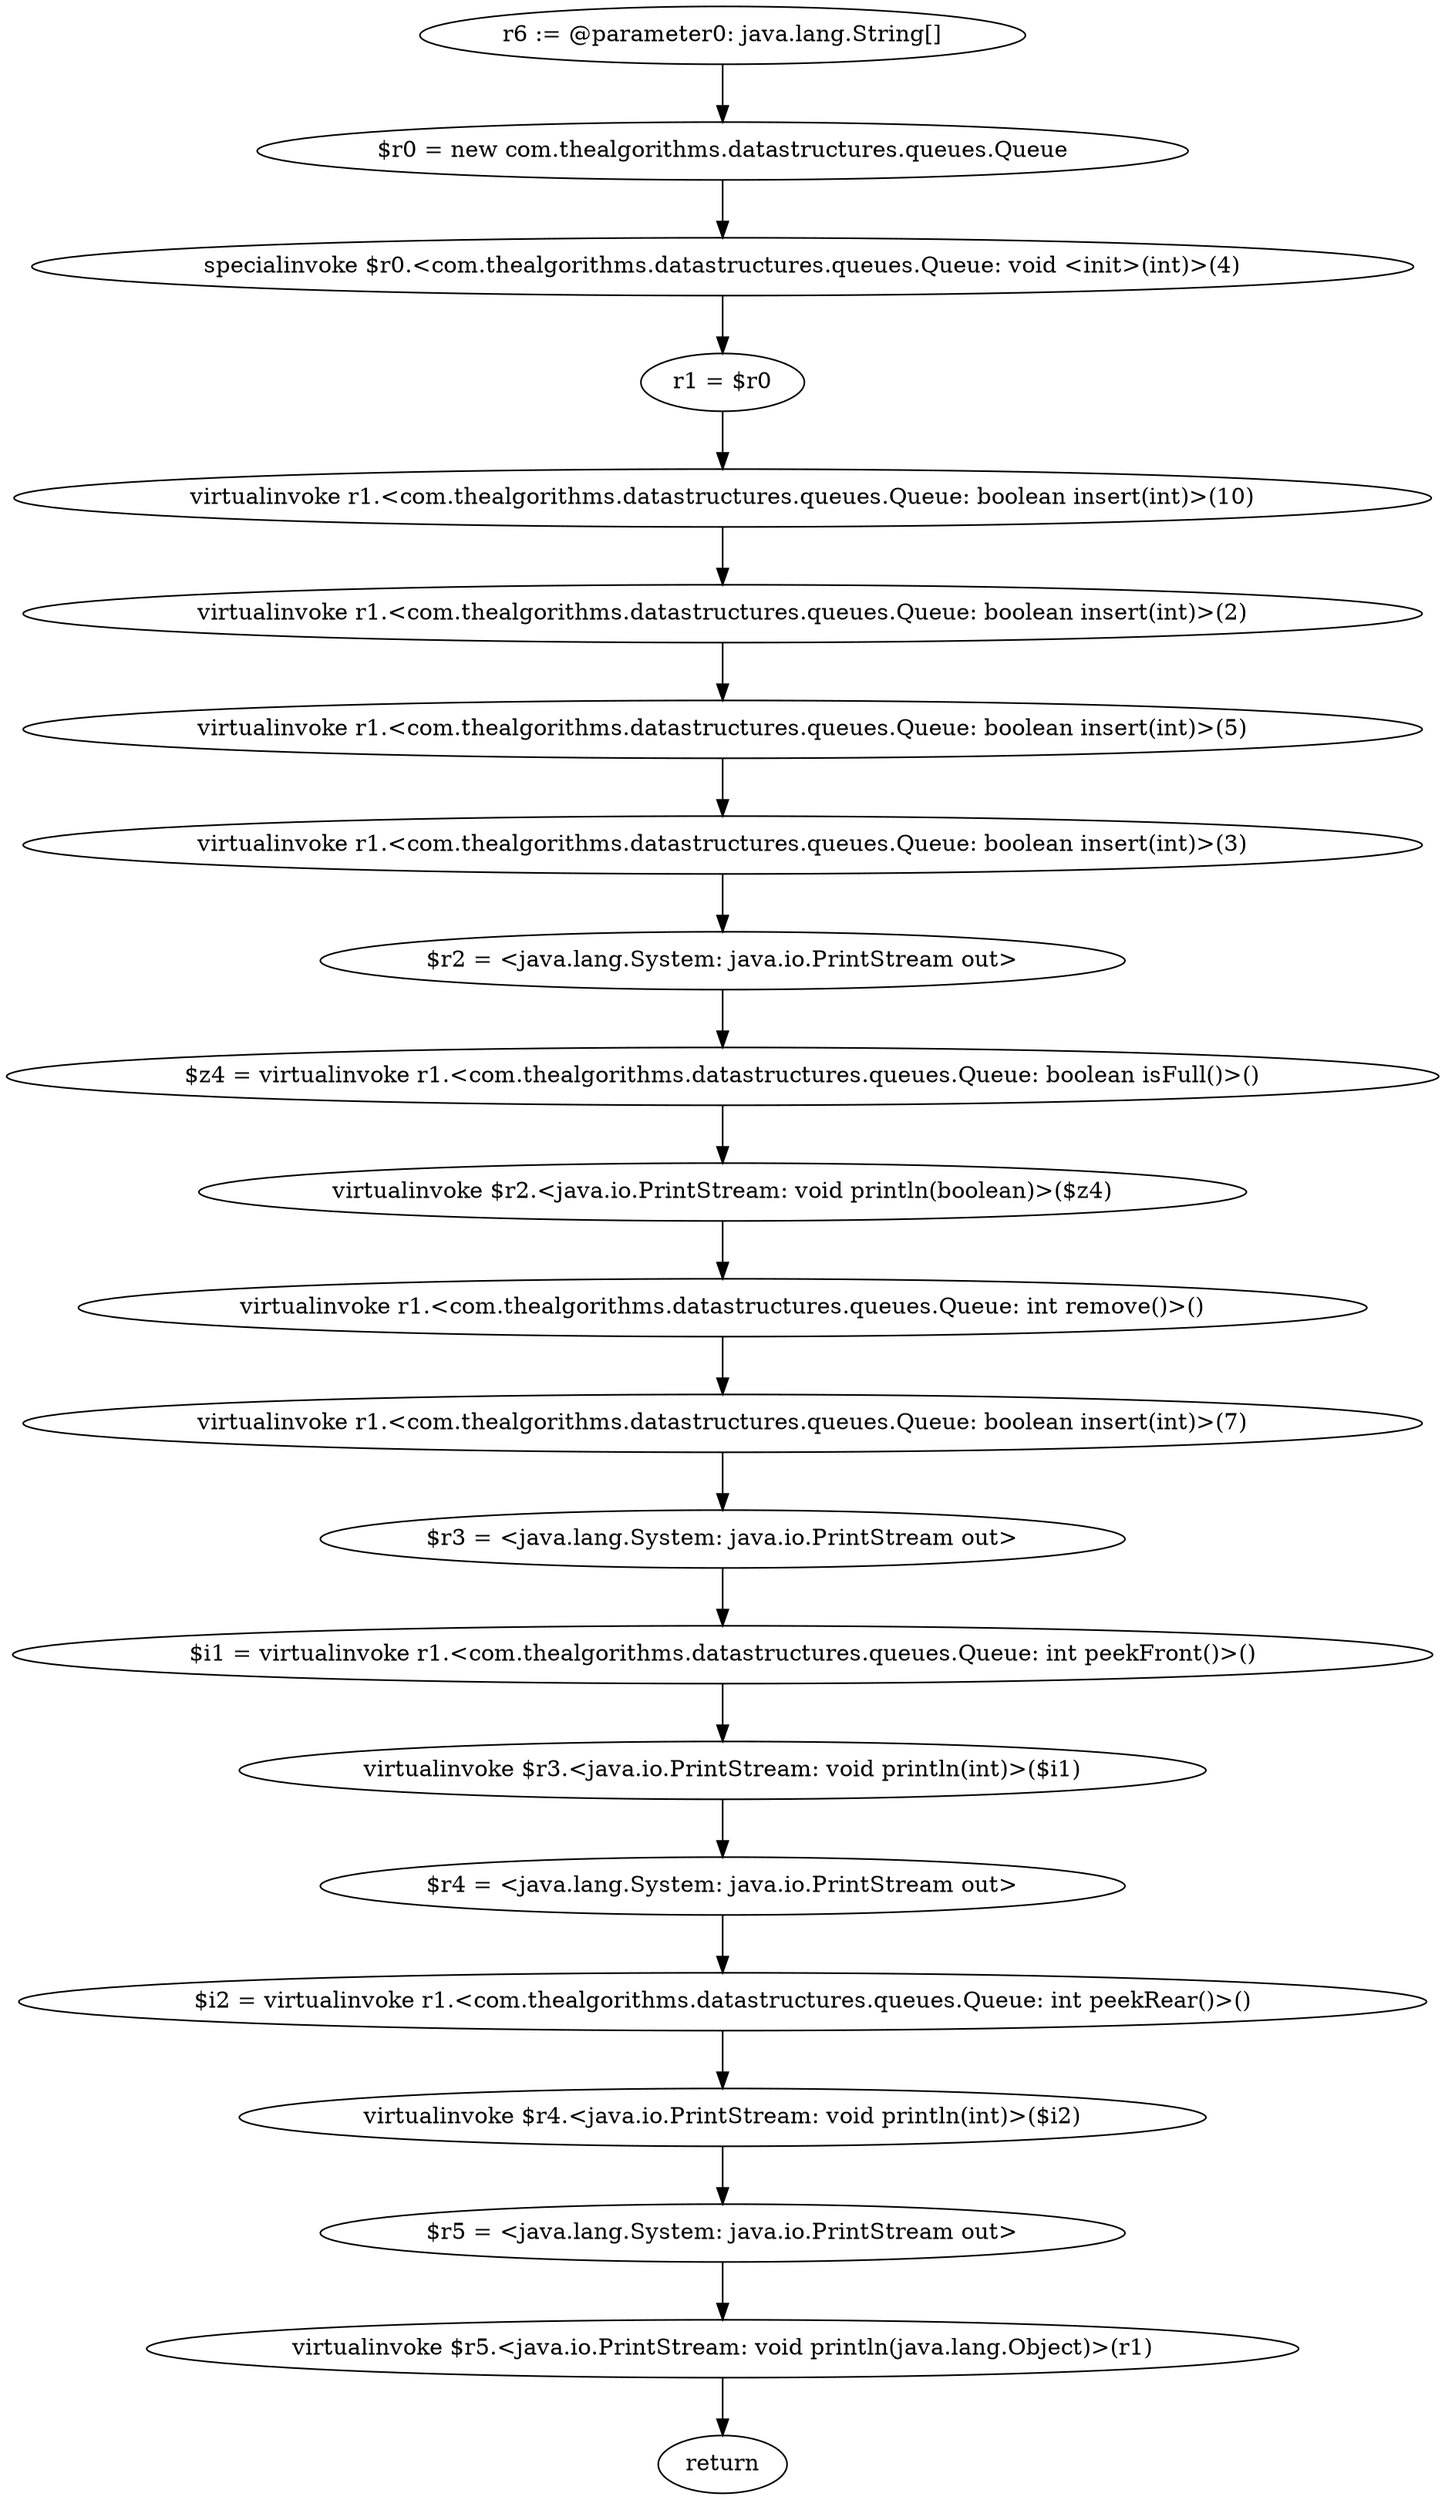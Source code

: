 digraph "unitGraph" {
    "r6 := @parameter0: java.lang.String[]"
    "$r0 = new com.thealgorithms.datastructures.queues.Queue"
    "specialinvoke $r0.<com.thealgorithms.datastructures.queues.Queue: void <init>(int)>(4)"
    "r1 = $r0"
    "virtualinvoke r1.<com.thealgorithms.datastructures.queues.Queue: boolean insert(int)>(10)"
    "virtualinvoke r1.<com.thealgorithms.datastructures.queues.Queue: boolean insert(int)>(2)"
    "virtualinvoke r1.<com.thealgorithms.datastructures.queues.Queue: boolean insert(int)>(5)"
    "virtualinvoke r1.<com.thealgorithms.datastructures.queues.Queue: boolean insert(int)>(3)"
    "$r2 = <java.lang.System: java.io.PrintStream out>"
    "$z4 = virtualinvoke r1.<com.thealgorithms.datastructures.queues.Queue: boolean isFull()>()"
    "virtualinvoke $r2.<java.io.PrintStream: void println(boolean)>($z4)"
    "virtualinvoke r1.<com.thealgorithms.datastructures.queues.Queue: int remove()>()"
    "virtualinvoke r1.<com.thealgorithms.datastructures.queues.Queue: boolean insert(int)>(7)"
    "$r3 = <java.lang.System: java.io.PrintStream out>"
    "$i1 = virtualinvoke r1.<com.thealgorithms.datastructures.queues.Queue: int peekFront()>()"
    "virtualinvoke $r3.<java.io.PrintStream: void println(int)>($i1)"
    "$r4 = <java.lang.System: java.io.PrintStream out>"
    "$i2 = virtualinvoke r1.<com.thealgorithms.datastructures.queues.Queue: int peekRear()>()"
    "virtualinvoke $r4.<java.io.PrintStream: void println(int)>($i2)"
    "$r5 = <java.lang.System: java.io.PrintStream out>"
    "virtualinvoke $r5.<java.io.PrintStream: void println(java.lang.Object)>(r1)"
    "return"
    "r6 := @parameter0: java.lang.String[]"->"$r0 = new com.thealgorithms.datastructures.queues.Queue";
    "$r0 = new com.thealgorithms.datastructures.queues.Queue"->"specialinvoke $r0.<com.thealgorithms.datastructures.queues.Queue: void <init>(int)>(4)";
    "specialinvoke $r0.<com.thealgorithms.datastructures.queues.Queue: void <init>(int)>(4)"->"r1 = $r0";
    "r1 = $r0"->"virtualinvoke r1.<com.thealgorithms.datastructures.queues.Queue: boolean insert(int)>(10)";
    "virtualinvoke r1.<com.thealgorithms.datastructures.queues.Queue: boolean insert(int)>(10)"->"virtualinvoke r1.<com.thealgorithms.datastructures.queues.Queue: boolean insert(int)>(2)";
    "virtualinvoke r1.<com.thealgorithms.datastructures.queues.Queue: boolean insert(int)>(2)"->"virtualinvoke r1.<com.thealgorithms.datastructures.queues.Queue: boolean insert(int)>(5)";
    "virtualinvoke r1.<com.thealgorithms.datastructures.queues.Queue: boolean insert(int)>(5)"->"virtualinvoke r1.<com.thealgorithms.datastructures.queues.Queue: boolean insert(int)>(3)";
    "virtualinvoke r1.<com.thealgorithms.datastructures.queues.Queue: boolean insert(int)>(3)"->"$r2 = <java.lang.System: java.io.PrintStream out>";
    "$r2 = <java.lang.System: java.io.PrintStream out>"->"$z4 = virtualinvoke r1.<com.thealgorithms.datastructures.queues.Queue: boolean isFull()>()";
    "$z4 = virtualinvoke r1.<com.thealgorithms.datastructures.queues.Queue: boolean isFull()>()"->"virtualinvoke $r2.<java.io.PrintStream: void println(boolean)>($z4)";
    "virtualinvoke $r2.<java.io.PrintStream: void println(boolean)>($z4)"->"virtualinvoke r1.<com.thealgorithms.datastructures.queues.Queue: int remove()>()";
    "virtualinvoke r1.<com.thealgorithms.datastructures.queues.Queue: int remove()>()"->"virtualinvoke r1.<com.thealgorithms.datastructures.queues.Queue: boolean insert(int)>(7)";
    "virtualinvoke r1.<com.thealgorithms.datastructures.queues.Queue: boolean insert(int)>(7)"->"$r3 = <java.lang.System: java.io.PrintStream out>";
    "$r3 = <java.lang.System: java.io.PrintStream out>"->"$i1 = virtualinvoke r1.<com.thealgorithms.datastructures.queues.Queue: int peekFront()>()";
    "$i1 = virtualinvoke r1.<com.thealgorithms.datastructures.queues.Queue: int peekFront()>()"->"virtualinvoke $r3.<java.io.PrintStream: void println(int)>($i1)";
    "virtualinvoke $r3.<java.io.PrintStream: void println(int)>($i1)"->"$r4 = <java.lang.System: java.io.PrintStream out>";
    "$r4 = <java.lang.System: java.io.PrintStream out>"->"$i2 = virtualinvoke r1.<com.thealgorithms.datastructures.queues.Queue: int peekRear()>()";
    "$i2 = virtualinvoke r1.<com.thealgorithms.datastructures.queues.Queue: int peekRear()>()"->"virtualinvoke $r4.<java.io.PrintStream: void println(int)>($i2)";
    "virtualinvoke $r4.<java.io.PrintStream: void println(int)>($i2)"->"$r5 = <java.lang.System: java.io.PrintStream out>";
    "$r5 = <java.lang.System: java.io.PrintStream out>"->"virtualinvoke $r5.<java.io.PrintStream: void println(java.lang.Object)>(r1)";
    "virtualinvoke $r5.<java.io.PrintStream: void println(java.lang.Object)>(r1)"->"return";
}
